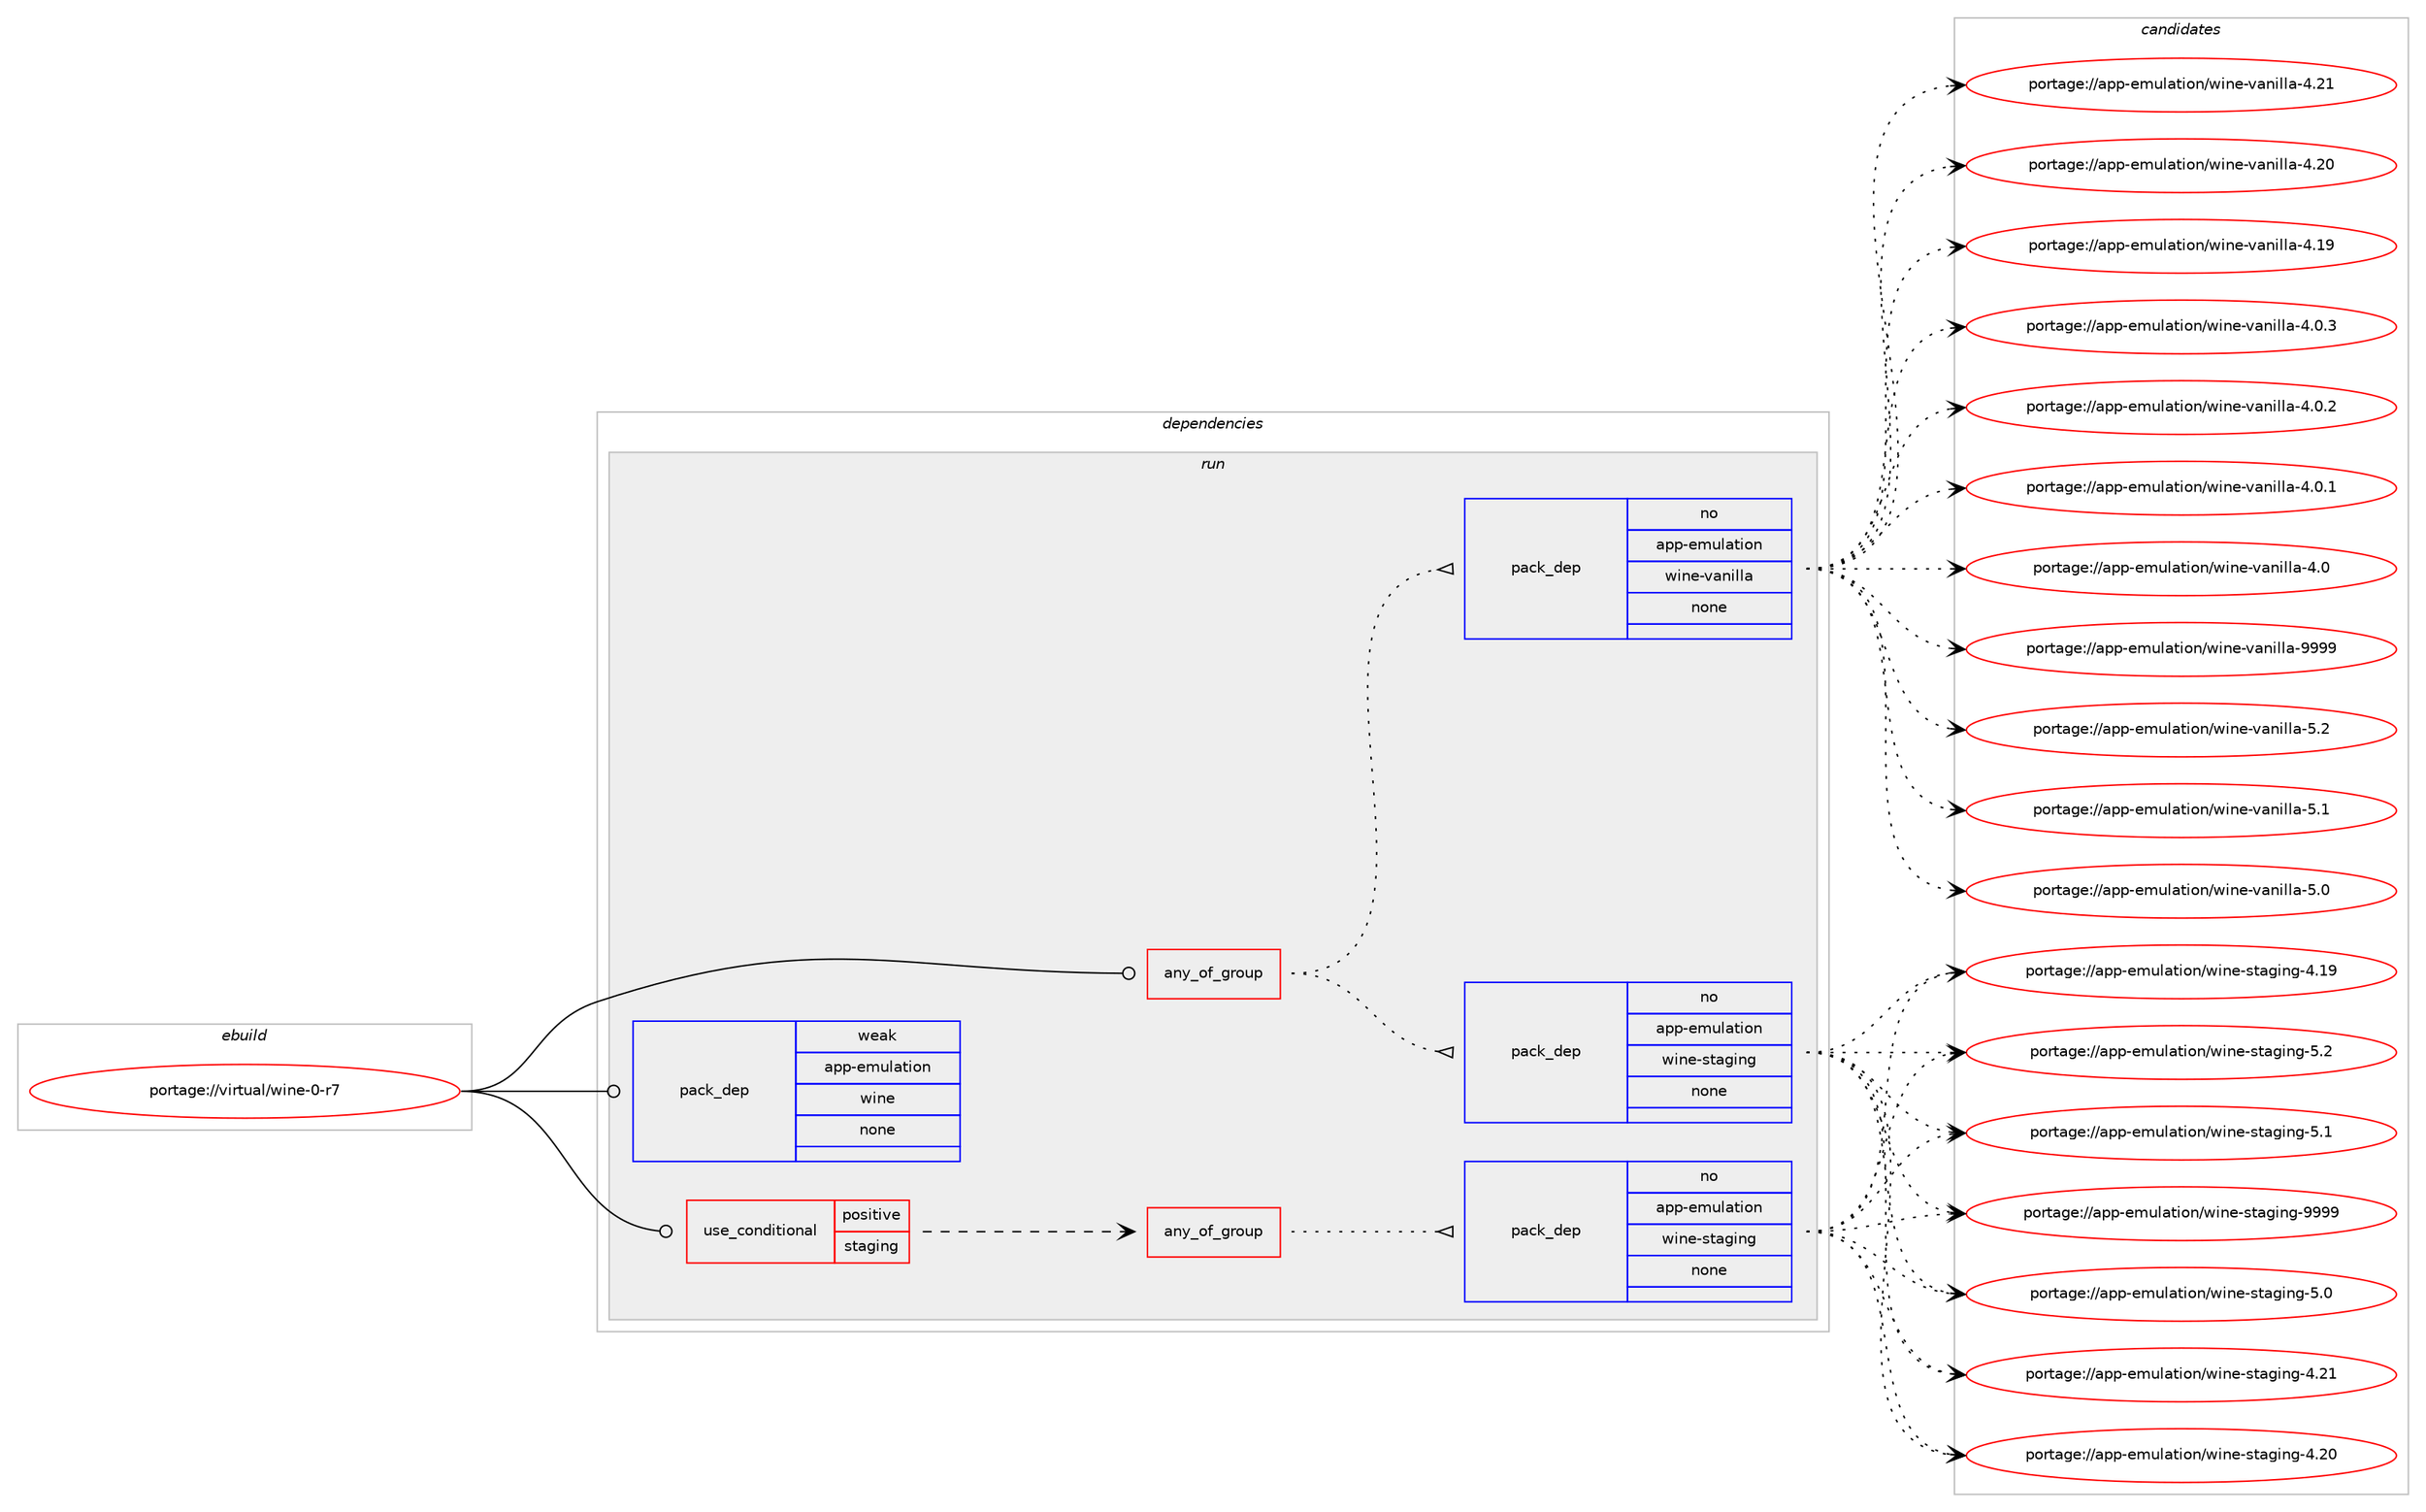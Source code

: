 digraph prolog {

# *************
# Graph options
# *************

newrank=true;
concentrate=true;
compound=true;
graph [rankdir=LR,fontname=Helvetica,fontsize=10,ranksep=1.5];#, ranksep=2.5, nodesep=0.2];
edge  [arrowhead=vee];
node  [fontname=Helvetica,fontsize=10];

# **********
# The ebuild
# **********

subgraph cluster_leftcol {
color=gray;
rank=same;
label=<<i>ebuild</i>>;
id [label="portage://virtual/wine-0-r7", color=red, width=4, href="../virtual/wine-0-r7.svg"];
}

# ****************
# The dependencies
# ****************

subgraph cluster_midcol {
color=gray;
label=<<i>dependencies</i>>;
subgraph cluster_compile {
fillcolor="#eeeeee";
style=filled;
label=<<i>compile</i>>;
}
subgraph cluster_compileandrun {
fillcolor="#eeeeee";
style=filled;
label=<<i>compile and run</i>>;
}
subgraph cluster_run {
fillcolor="#eeeeee";
style=filled;
label=<<i>run</i>>;
subgraph any478 {
dependency25958 [label=<<TABLE BORDER="0" CELLBORDER="1" CELLSPACING="0" CELLPADDING="4"><TR><TD CELLPADDING="10">any_of_group</TD></TR></TABLE>>, shape=none, color=red];subgraph pack21070 {
dependency25959 [label=<<TABLE BORDER="0" CELLBORDER="1" CELLSPACING="0" CELLPADDING="4" WIDTH="220"><TR><TD ROWSPAN="6" CELLPADDING="30">pack_dep</TD></TR><TR><TD WIDTH="110">no</TD></TR><TR><TD>app-emulation</TD></TR><TR><TD>wine-vanilla</TD></TR><TR><TD>none</TD></TR><TR><TD></TD></TR></TABLE>>, shape=none, color=blue];
}
dependency25958:e -> dependency25959:w [weight=20,style="dotted",arrowhead="oinv"];
subgraph pack21071 {
dependency25960 [label=<<TABLE BORDER="0" CELLBORDER="1" CELLSPACING="0" CELLPADDING="4" WIDTH="220"><TR><TD ROWSPAN="6" CELLPADDING="30">pack_dep</TD></TR><TR><TD WIDTH="110">no</TD></TR><TR><TD>app-emulation</TD></TR><TR><TD>wine-staging</TD></TR><TR><TD>none</TD></TR><TR><TD></TD></TR></TABLE>>, shape=none, color=blue];
}
dependency25958:e -> dependency25960:w [weight=20,style="dotted",arrowhead="oinv"];
}
id:e -> dependency25958:w [weight=20,style="solid",arrowhead="odot"];
subgraph cond4393 {
dependency25961 [label=<<TABLE BORDER="0" CELLBORDER="1" CELLSPACING="0" CELLPADDING="4"><TR><TD ROWSPAN="3" CELLPADDING="10">use_conditional</TD></TR><TR><TD>positive</TD></TR><TR><TD>staging</TD></TR></TABLE>>, shape=none, color=red];
subgraph any479 {
dependency25962 [label=<<TABLE BORDER="0" CELLBORDER="1" CELLSPACING="0" CELLPADDING="4"><TR><TD CELLPADDING="10">any_of_group</TD></TR></TABLE>>, shape=none, color=red];subgraph pack21072 {
dependency25963 [label=<<TABLE BORDER="0" CELLBORDER="1" CELLSPACING="0" CELLPADDING="4" WIDTH="220"><TR><TD ROWSPAN="6" CELLPADDING="30">pack_dep</TD></TR><TR><TD WIDTH="110">no</TD></TR><TR><TD>app-emulation</TD></TR><TR><TD>wine-staging</TD></TR><TR><TD>none</TD></TR><TR><TD></TD></TR></TABLE>>, shape=none, color=blue];
}
dependency25962:e -> dependency25963:w [weight=20,style="dotted",arrowhead="oinv"];
}
dependency25961:e -> dependency25962:w [weight=20,style="dashed",arrowhead="vee"];
}
id:e -> dependency25961:w [weight=20,style="solid",arrowhead="odot"];
subgraph pack21073 {
dependency25964 [label=<<TABLE BORDER="0" CELLBORDER="1" CELLSPACING="0" CELLPADDING="4" WIDTH="220"><TR><TD ROWSPAN="6" CELLPADDING="30">pack_dep</TD></TR><TR><TD WIDTH="110">weak</TD></TR><TR><TD>app-emulation</TD></TR><TR><TD>wine</TD></TR><TR><TD>none</TD></TR><TR><TD></TD></TR></TABLE>>, shape=none, color=blue];
}
id:e -> dependency25964:w [weight=20,style="solid",arrowhead="odot"];
}
}

# **************
# The candidates
# **************

subgraph cluster_choices {
rank=same;
color=gray;
label=<<i>candidates</i>>;

subgraph choice21070 {
color=black;
nodesep=1;
choice971121124510110911710897116105111110471191051101014511897110105108108974557575757 [label="portage://app-emulation/wine-vanilla-9999", color=red, width=4,href="../app-emulation/wine-vanilla-9999.svg"];
choice9711211245101109117108971161051111104711910511010145118971101051081089745534650 [label="portage://app-emulation/wine-vanilla-5.2", color=red, width=4,href="../app-emulation/wine-vanilla-5.2.svg"];
choice9711211245101109117108971161051111104711910511010145118971101051081089745534649 [label="portage://app-emulation/wine-vanilla-5.1", color=red, width=4,href="../app-emulation/wine-vanilla-5.1.svg"];
choice9711211245101109117108971161051111104711910511010145118971101051081089745534648 [label="portage://app-emulation/wine-vanilla-5.0", color=red, width=4,href="../app-emulation/wine-vanilla-5.0.svg"];
choice971121124510110911710897116105111110471191051101014511897110105108108974552465049 [label="portage://app-emulation/wine-vanilla-4.21", color=red, width=4,href="../app-emulation/wine-vanilla-4.21.svg"];
choice971121124510110911710897116105111110471191051101014511897110105108108974552465048 [label="portage://app-emulation/wine-vanilla-4.20", color=red, width=4,href="../app-emulation/wine-vanilla-4.20.svg"];
choice971121124510110911710897116105111110471191051101014511897110105108108974552464957 [label="portage://app-emulation/wine-vanilla-4.19", color=red, width=4,href="../app-emulation/wine-vanilla-4.19.svg"];
choice97112112451011091171089711610511111047119105110101451189711010510810897455246484651 [label="portage://app-emulation/wine-vanilla-4.0.3", color=red, width=4,href="../app-emulation/wine-vanilla-4.0.3.svg"];
choice97112112451011091171089711610511111047119105110101451189711010510810897455246484650 [label="portage://app-emulation/wine-vanilla-4.0.2", color=red, width=4,href="../app-emulation/wine-vanilla-4.0.2.svg"];
choice97112112451011091171089711610511111047119105110101451189711010510810897455246484649 [label="portage://app-emulation/wine-vanilla-4.0.1", color=red, width=4,href="../app-emulation/wine-vanilla-4.0.1.svg"];
choice9711211245101109117108971161051111104711910511010145118971101051081089745524648 [label="portage://app-emulation/wine-vanilla-4.0", color=red, width=4,href="../app-emulation/wine-vanilla-4.0.svg"];
dependency25959:e -> choice971121124510110911710897116105111110471191051101014511897110105108108974557575757:w [style=dotted,weight="100"];
dependency25959:e -> choice9711211245101109117108971161051111104711910511010145118971101051081089745534650:w [style=dotted,weight="100"];
dependency25959:e -> choice9711211245101109117108971161051111104711910511010145118971101051081089745534649:w [style=dotted,weight="100"];
dependency25959:e -> choice9711211245101109117108971161051111104711910511010145118971101051081089745534648:w [style=dotted,weight="100"];
dependency25959:e -> choice971121124510110911710897116105111110471191051101014511897110105108108974552465049:w [style=dotted,weight="100"];
dependency25959:e -> choice971121124510110911710897116105111110471191051101014511897110105108108974552465048:w [style=dotted,weight="100"];
dependency25959:e -> choice971121124510110911710897116105111110471191051101014511897110105108108974552464957:w [style=dotted,weight="100"];
dependency25959:e -> choice97112112451011091171089711610511111047119105110101451189711010510810897455246484651:w [style=dotted,weight="100"];
dependency25959:e -> choice97112112451011091171089711610511111047119105110101451189711010510810897455246484650:w [style=dotted,weight="100"];
dependency25959:e -> choice97112112451011091171089711610511111047119105110101451189711010510810897455246484649:w [style=dotted,weight="100"];
dependency25959:e -> choice9711211245101109117108971161051111104711910511010145118971101051081089745524648:w [style=dotted,weight="100"];
}
subgraph choice21071 {
color=black;
nodesep=1;
choice9711211245101109117108971161051111104711910511010145115116971031051101034557575757 [label="portage://app-emulation/wine-staging-9999", color=red, width=4,href="../app-emulation/wine-staging-9999.svg"];
choice97112112451011091171089711610511111047119105110101451151169710310511010345534650 [label="portage://app-emulation/wine-staging-5.2", color=red, width=4,href="../app-emulation/wine-staging-5.2.svg"];
choice97112112451011091171089711610511111047119105110101451151169710310511010345534649 [label="portage://app-emulation/wine-staging-5.1", color=red, width=4,href="../app-emulation/wine-staging-5.1.svg"];
choice97112112451011091171089711610511111047119105110101451151169710310511010345534648 [label="portage://app-emulation/wine-staging-5.0", color=red, width=4,href="../app-emulation/wine-staging-5.0.svg"];
choice9711211245101109117108971161051111104711910511010145115116971031051101034552465049 [label="portage://app-emulation/wine-staging-4.21", color=red, width=4,href="../app-emulation/wine-staging-4.21.svg"];
choice9711211245101109117108971161051111104711910511010145115116971031051101034552465048 [label="portage://app-emulation/wine-staging-4.20", color=red, width=4,href="../app-emulation/wine-staging-4.20.svg"];
choice9711211245101109117108971161051111104711910511010145115116971031051101034552464957 [label="portage://app-emulation/wine-staging-4.19", color=red, width=4,href="../app-emulation/wine-staging-4.19.svg"];
dependency25960:e -> choice9711211245101109117108971161051111104711910511010145115116971031051101034557575757:w [style=dotted,weight="100"];
dependency25960:e -> choice97112112451011091171089711610511111047119105110101451151169710310511010345534650:w [style=dotted,weight="100"];
dependency25960:e -> choice97112112451011091171089711610511111047119105110101451151169710310511010345534649:w [style=dotted,weight="100"];
dependency25960:e -> choice97112112451011091171089711610511111047119105110101451151169710310511010345534648:w [style=dotted,weight="100"];
dependency25960:e -> choice9711211245101109117108971161051111104711910511010145115116971031051101034552465049:w [style=dotted,weight="100"];
dependency25960:e -> choice9711211245101109117108971161051111104711910511010145115116971031051101034552465048:w [style=dotted,weight="100"];
dependency25960:e -> choice9711211245101109117108971161051111104711910511010145115116971031051101034552464957:w [style=dotted,weight="100"];
}
subgraph choice21072 {
color=black;
nodesep=1;
choice9711211245101109117108971161051111104711910511010145115116971031051101034557575757 [label="portage://app-emulation/wine-staging-9999", color=red, width=4,href="../app-emulation/wine-staging-9999.svg"];
choice97112112451011091171089711610511111047119105110101451151169710310511010345534650 [label="portage://app-emulation/wine-staging-5.2", color=red, width=4,href="../app-emulation/wine-staging-5.2.svg"];
choice97112112451011091171089711610511111047119105110101451151169710310511010345534649 [label="portage://app-emulation/wine-staging-5.1", color=red, width=4,href="../app-emulation/wine-staging-5.1.svg"];
choice97112112451011091171089711610511111047119105110101451151169710310511010345534648 [label="portage://app-emulation/wine-staging-5.0", color=red, width=4,href="../app-emulation/wine-staging-5.0.svg"];
choice9711211245101109117108971161051111104711910511010145115116971031051101034552465049 [label="portage://app-emulation/wine-staging-4.21", color=red, width=4,href="../app-emulation/wine-staging-4.21.svg"];
choice9711211245101109117108971161051111104711910511010145115116971031051101034552465048 [label="portage://app-emulation/wine-staging-4.20", color=red, width=4,href="../app-emulation/wine-staging-4.20.svg"];
choice9711211245101109117108971161051111104711910511010145115116971031051101034552464957 [label="portage://app-emulation/wine-staging-4.19", color=red, width=4,href="../app-emulation/wine-staging-4.19.svg"];
dependency25963:e -> choice9711211245101109117108971161051111104711910511010145115116971031051101034557575757:w [style=dotted,weight="100"];
dependency25963:e -> choice97112112451011091171089711610511111047119105110101451151169710310511010345534650:w [style=dotted,weight="100"];
dependency25963:e -> choice97112112451011091171089711610511111047119105110101451151169710310511010345534649:w [style=dotted,weight="100"];
dependency25963:e -> choice97112112451011091171089711610511111047119105110101451151169710310511010345534648:w [style=dotted,weight="100"];
dependency25963:e -> choice9711211245101109117108971161051111104711910511010145115116971031051101034552465049:w [style=dotted,weight="100"];
dependency25963:e -> choice9711211245101109117108971161051111104711910511010145115116971031051101034552465048:w [style=dotted,weight="100"];
dependency25963:e -> choice9711211245101109117108971161051111104711910511010145115116971031051101034552464957:w [style=dotted,weight="100"];
}
subgraph choice21073 {
color=black;
nodesep=1;
}
}

}
